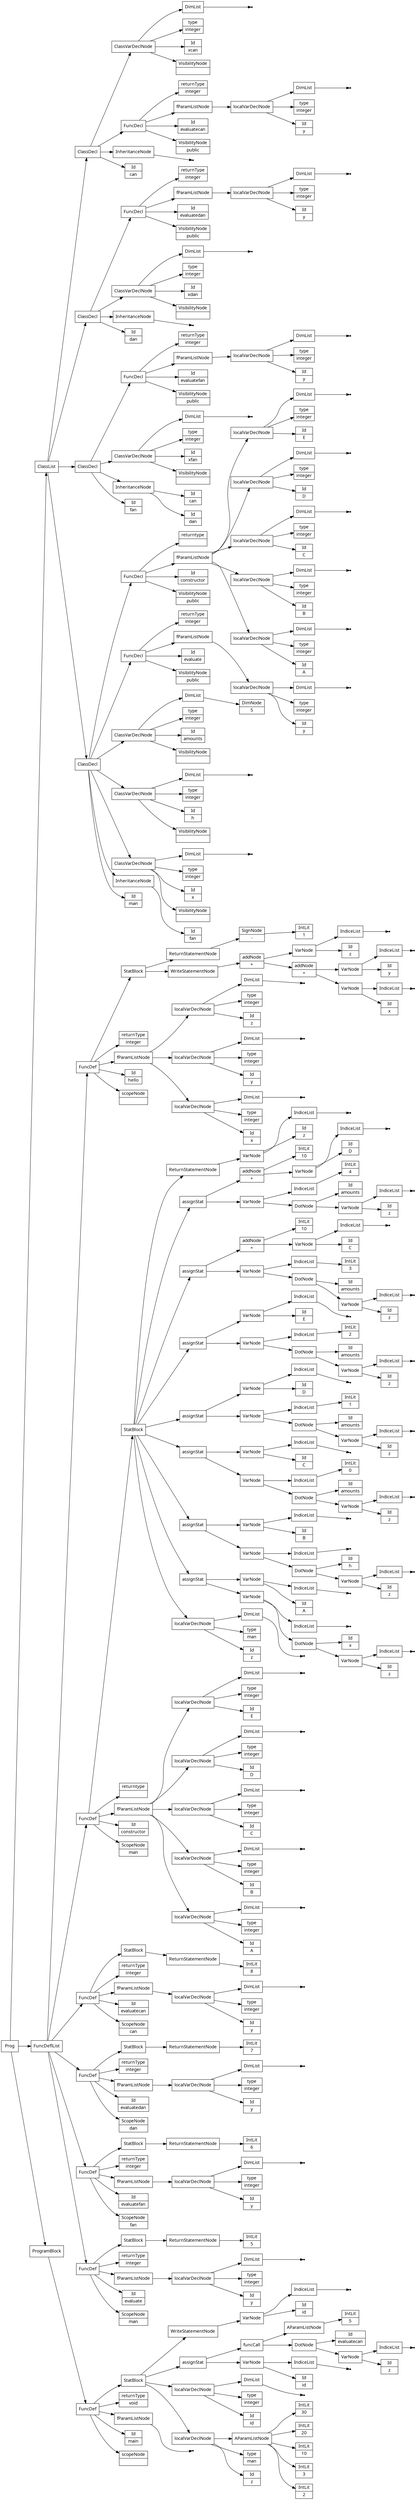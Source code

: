 digraph AST {
node [shape=record];
 node [fontname=Sans];charset="UTF-8" splines=true splines=spline rankdir =LR ordering="out"
0[label="Id|man"];
2[label="Id|fan"];
3[label="InheritanceNode"];
3->2;
4[label="VisibilityNode|"];
5[label="Id|x"];
6[label="type|integer"];
none8[shape="point"];
9[label="DimList"];
9->none8;
10[label="ClassVarDeclNode"];
10->9;
10->6;
10->5;
10->4;
11[label="VisibilityNode|"];
12[label="Id|h"];
13[label="type|integer"];
none15[shape="point"];
16[label="DimList"];
16->none15;
17[label="ClassVarDeclNode"];
17->16;
17->13;
17->12;
17->11;
18[label="VisibilityNode|"];
19[label="Id|amounts"];
20[label="type|integer"];
22[label="DimNode|5"];
23[label="DimList"];
23->22;
24[label="ClassVarDeclNode"];
24->23;
24->20;
24->19;
24->18;
25[label="VisibilityNode|public"];
26[label="Id|evaluate"];
28[label="Id|y"];
29[label="type|integer"];
none31[shape="point"];
32[label="DimList"];
32->none31;
33[label="localVarDeclNode"];
33->32;
33->29;
33->28;
34[label="fParamListNode"];
34->33;
35[label="returnType|integer"];
36[label="FuncDecl"];
36->35;
36->34;
36->26;
36->25;
37[label="VisibilityNode|public"];
38[label="Id|constructor"];
40[label="Id|A"];
41[label="type|integer"];
none43[shape="point"];
44[label="DimList"];
44->none43;
45[label="localVarDeclNode"];
45->44;
45->41;
45->40;
46[label="Id|B"];
47[label="type|integer"];
none49[shape="point"];
50[label="DimList"];
50->none49;
51[label="localVarDeclNode"];
51->50;
51->47;
51->46;
52[label="Id|C"];
53[label="type|integer"];
none55[shape="point"];
56[label="DimList"];
56->none55;
57[label="localVarDeclNode"];
57->56;
57->53;
57->52;
58[label="Id|D"];
59[label="type|integer"];
none61[shape="point"];
62[label="DimList"];
62->none61;
63[label="localVarDeclNode"];
63->62;
63->59;
63->58;
64[label="Id|E"];
65[label="type|integer"];
none67[shape="point"];
68[label="DimList"];
68->none67;
69[label="localVarDeclNode"];
69->68;
69->65;
69->64;
70[label="fParamListNode"];
70->69;
70->63;
70->57;
70->51;
70->45;
71[label="returntype| "];
72[label="FuncDecl"];
72->71;
72->70;
72->38;
72->37;
73[label="ClassDecl"];
73->72;
73->36;
73->24;
73->17;
73->10;
73->3;
73->0;
74[label="Id|fan"];
76[label="Id|dan"];
77[label="Id|can"];
78[label="InheritanceNode"];
78->77;
78->76;
79[label="VisibilityNode|"];
80[label="Id|xfan"];
81[label="type|integer"];
none83[shape="point"];
84[label="DimList"];
84->none83;
85[label="ClassVarDeclNode"];
85->84;
85->81;
85->80;
85->79;
86[label="VisibilityNode|public"];
87[label="Id|evaluatefan"];
89[label="Id|y"];
90[label="type|integer"];
none92[shape="point"];
93[label="DimList"];
93->none92;
94[label="localVarDeclNode"];
94->93;
94->90;
94->89;
95[label="fParamListNode"];
95->94;
96[label="returnType|integer"];
97[label="FuncDecl"];
97->96;
97->95;
97->87;
97->86;
98[label="ClassDecl"];
98->97;
98->85;
98->78;
98->74;
99[label="Id|dan"];
none101[shape="point"];
102[label="InheritanceNode"];
102->none101;
103[label="VisibilityNode|"];
104[label="Id|xdan"];
105[label="type|integer"];
none107[shape="point"];
108[label="DimList"];
108->none107;
109[label="ClassVarDeclNode"];
109->108;
109->105;
109->104;
109->103;
110[label="VisibilityNode|public"];
111[label="Id|evaluatedan"];
113[label="Id|y"];
114[label="type|integer"];
none116[shape="point"];
117[label="DimList"];
117->none116;
118[label="localVarDeclNode"];
118->117;
118->114;
118->113;
119[label="fParamListNode"];
119->118;
120[label="returnType|integer"];
121[label="FuncDecl"];
121->120;
121->119;
121->111;
121->110;
122[label="ClassDecl"];
122->121;
122->109;
122->102;
122->99;
123[label="Id|can"];
none125[shape="point"];
126[label="InheritanceNode"];
126->none125;
127[label="VisibilityNode|public"];
128[label="Id|evaluatecan"];
130[label="Id|y"];
131[label="type|integer"];
none133[shape="point"];
134[label="DimList"];
134->none133;
135[label="localVarDeclNode"];
135->134;
135->131;
135->130;
136[label="fParamListNode"];
136->135;
137[label="returnType|integer"];
138[label="FuncDecl"];
138->137;
138->136;
138->128;
138->127;
139[label="VisibilityNode|"];
140[label="Id|xcan"];
141[label="type|integer"];
none143[shape="point"];
144[label="DimList"];
144->none143;
145[label="ClassVarDeclNode"];
145->144;
145->141;
145->140;
145->139;
146[label="ClassDecl"];
146->145;
146->138;
146->126;
146->123;
148[label="Id|evaluate"];
150[label="Id|y"];
151[label="type|integer"];
none153[shape="point"];
154[label="DimList"];
154->none153;
155[label="localVarDeclNode"];
155->154;
155->151;
155->150;
156[label="fParamListNode"];
156->155;
157[label="returnType|integer"];
159[label="IntLit|5"];
160[label="ReturnStatementNode"];
160->159;
161[label="StatBlock"];
161->160;
162[label="FuncDef"];
147[label="ScopeNode|man"];
162->161;
162->157;
162->156;
162->148;
162->147;
164[label="Id|evaluatefan"];
166[label="Id|y"];
167[label="type|integer"];
none169[shape="point"];
170[label="DimList"];
170->none169;
171[label="localVarDeclNode"];
171->170;
171->167;
171->166;
172[label="fParamListNode"];
172->171;
173[label="returnType|integer"];
175[label="IntLit|6"];
176[label="ReturnStatementNode"];
176->175;
177[label="StatBlock"];
177->176;
178[label="FuncDef"];
163[label="ScopeNode|fan"];
178->177;
178->173;
178->172;
178->164;
178->163;
180[label="Id|evaluatedan"];
182[label="Id|y"];
183[label="type|integer"];
none185[shape="point"];
186[label="DimList"];
186->none185;
187[label="localVarDeclNode"];
187->186;
187->183;
187->182;
188[label="fParamListNode"];
188->187;
189[label="returnType|integer"];
191[label="IntLit|7"];
192[label="ReturnStatementNode"];
192->191;
193[label="StatBlock"];
193->192;
194[label="FuncDef"];
179[label="ScopeNode|dan"];
194->193;
194->189;
194->188;
194->180;
194->179;
196[label="Id|evaluatecan"];
198[label="Id|y"];
199[label="type|integer"];
none201[shape="point"];
202[label="DimList"];
202->none201;
203[label="localVarDeclNode"];
203->202;
203->199;
203->198;
204[label="fParamListNode"];
204->203;
205[label="returnType|integer"];
207[label="IntLit|8"];
208[label="ReturnStatementNode"];
208->207;
209[label="StatBlock"];
209->208;
210[label="FuncDef"];
195[label="ScopeNode|can"];
210->209;
210->205;
210->204;
210->196;
210->195;
212[label="Id|constructor"];
214[label="Id|A"];
215[label="type|integer"];
none217[shape="point"];
218[label="DimList"];
218->none217;
219[label="localVarDeclNode"];
219->218;
219->215;
219->214;
220[label="Id|B"];
221[label="type|integer"];
none223[shape="point"];
224[label="DimList"];
224->none223;
225[label="localVarDeclNode"];
225->224;
225->221;
225->220;
226[label="Id|C"];
227[label="type|integer"];
none229[shape="point"];
230[label="DimList"];
230->none229;
231[label="localVarDeclNode"];
231->230;
231->227;
231->226;
232[label="Id|D"];
233[label="type|integer"];
none235[shape="point"];
236[label="DimList"];
236->none235;
237[label="localVarDeclNode"];
237->236;
237->233;
237->232;
238[label="Id|E"];
239[label="type|integer"];
none241[shape="point"];
242[label="DimList"];
242->none241;
243[label="localVarDeclNode"];
243->242;
243->239;
243->238;
244[label="fParamListNode"];
244->243;
244->237;
244->231;
244->225;
244->219;
245[label="returntype| "];
247[label="Id|z"];
248[label="type|man"];
none250[shape="point"];
251[label="DimList"];
251->none250;
252[label="localVarDeclNode"];
252->251;
252->248;
252->247;
253[label="Id|z"];
none255[shape="point"];
256[label="IndiceList"];
256->none255;
257[label="VarNode"];
257->256;
257->253;
258[label="Id|x"];
259[label="DotNode"];
259->258;
259->257;
none261[shape="point"];
262[label="IndiceList"];
262->none261;
263[label="VarNode"];
263->262;
263->259;
264[label="Id|A"];
none266[shape="point"];
267[label="IndiceList"];
267->none266;
268[label="VarNode"];
268->267;
268->264;
269[label="assignStat"];
269->268;
269->263;
270[label="Id|z"];
none272[shape="point"];
273[label="IndiceList"];
273->none272;
274[label="VarNode"];
274->273;
274->270;
275[label="Id|h"];
276[label="DotNode"];
276->275;
276->274;
none278[shape="point"];
279[label="IndiceList"];
279->none278;
280[label="VarNode"];
280->279;
280->276;
281[label="Id|B"];
none283[shape="point"];
284[label="IndiceList"];
284->none283;
285[label="VarNode"];
285->284;
285->281;
286[label="assignStat"];
286->285;
286->280;
287[label="Id|z"];
none289[shape="point"];
290[label="IndiceList"];
290->none289;
291[label="VarNode"];
291->290;
291->287;
292[label="Id|amounts"];
293[label="DotNode"];
293->292;
293->291;
295[label="IntLit|0"];
296[label="IndiceList"];
296->295;
297[label="VarNode"];
297->296;
297->293;
298[label="Id|C"];
none300[shape="point"];
301[label="IndiceList"];
301->none300;
302[label="VarNode"];
302->301;
302->298;
303[label="assignStat"];
303->302;
303->297;
304[label="Id|z"];
none306[shape="point"];
307[label="IndiceList"];
307->none306;
308[label="VarNode"];
308->307;
308->304;
309[label="Id|amounts"];
310[label="DotNode"];
310->309;
310->308;
312[label="IntLit|1"];
313[label="IndiceList"];
313->312;
314[label="VarNode"];
314->313;
314->310;
315[label="Id|D"];
none317[shape="point"];
318[label="IndiceList"];
318->none317;
319[label="VarNode"];
319->318;
319->315;
320[label="assignStat"];
320->319;
320->314;
321[label="Id|z"];
none323[shape="point"];
324[label="IndiceList"];
324->none323;
325[label="VarNode"];
325->324;
325->321;
326[label="Id|amounts"];
327[label="DotNode"];
327->326;
327->325;
329[label="IntLit|2"];
330[label="IndiceList"];
330->329;
331[label="VarNode"];
331->330;
331->327;
332[label="Id|E"];
none334[shape="point"];
335[label="IndiceList"];
335->none334;
336[label="VarNode"];
336->335;
336->332;
337[label="assignStat"];
337->336;
337->331;
338[label="Id|z"];
none340[shape="point"];
341[label="IndiceList"];
341->none340;
342[label="VarNode"];
342->341;
342->338;
343[label="Id|amounts"];
344[label="DotNode"];
344->343;
344->342;
346[label="IntLit|3"];
347[label="IndiceList"];
347->346;
348[label="VarNode"];
348->347;
348->344;
349[label="Id|C"];
none351[shape="point"];
352[label="IndiceList"];
352->none351;
353[label="VarNode"];
353->352;
353->349;
354[label="addNode|+"];
355[label="IntLit|10"];
354->355;
354->353;
356[label="assignStat"];
356->354;
356->348;
357[label="Id|z"];
none359[shape="point"];
360[label="IndiceList"];
360->none359;
361[label="VarNode"];
361->360;
361->357;
362[label="Id|amounts"];
363[label="DotNode"];
363->362;
363->361;
365[label="IntLit|4"];
366[label="IndiceList"];
366->365;
367[label="VarNode"];
367->366;
367->363;
368[label="Id|D"];
none370[shape="point"];
371[label="IndiceList"];
371->none370;
372[label="VarNode"];
372->371;
372->368;
373[label="addNode|+"];
374[label="IntLit|10"];
373->374;
373->372;
375[label="assignStat"];
375->373;
375->367;
376[label="Id|z"];
none378[shape="point"];
379[label="IndiceList"];
379->none378;
380[label="VarNode"];
380->379;
380->376;
381[label="ReturnStatementNode"];
381->380;
382[label="StatBlock"];
382->381;
382->375;
382->356;
382->337;
382->320;
382->303;
382->286;
382->269;
382->252;
383[label="FuncDef"];
211[label="ScopeNode|man"];
383->382;
383->245;
383->244;
383->212;
383->211;
385[label="scopeNode| "];
none387[shape="point"];
388[label="fParamListNode"];
388->none387;
389[label="returnType|void"];
391[label="Id|z"];
392[label="type|man"];
394[label="IntLit|2"];
395[label="IntLit|3"];
396[label="IntLit|10"];
397[label="IntLit|20"];
398[label="IntLit|30"];
399[label="AParamListNode"];
399->398;
399->397;
399->396;
399->395;
399->394;
400[label="localVarDeclNode"];
400->399;
400->392;
400->391;
401[label="Id|id"];
402[label="type|integer"];
none404[shape="point"];
405[label="DimList"];
405->none404;
406[label="localVarDeclNode"];
406->405;
406->402;
406->401;
407[label="Id|id"];
none409[shape="point"];
410[label="IndiceList"];
410->none409;
411[label="VarNode"];
411->410;
411->407;
412[label="Id|z"];
none414[shape="point"];
415[label="IndiceList"];
415->none414;
416[label="VarNode"];
416->415;
416->412;
417[label="Id|evaluatecan"];
418[label="DotNode"];
418->417;
418->416;
420[label="IntLit|5"];
421[label="AParamListNode"];
421->420;
422[label="funcCall"];
422->421;
422->418;
423[label="assignStat"];
423->422;
423->411;
424[label="Id|id"];
none426[shape="point"];
427[label="IndiceList"];
427->none426;
428[label="VarNode"];
428->427;
428->424;
429[label="WriteStatementNode"];
429->428;
430[label="StatBlock"];
430->429;
430->423;
430->406;
430->400;
431[label="FuncDef"];
384[label="Id|main"];
431->430;
431->389;
431->388;
431->384;
431->385;
433[label="scopeNode| "];
435[label="Id|x"];
436[label="type|integer"];
none438[shape="point"];
439[label="DimList"];
439->none438;
440[label="localVarDeclNode"];
440->439;
440->436;
440->435;
441[label="Id|y"];
442[label="type|integer"];
none444[shape="point"];
445[label="DimList"];
445->none444;
446[label="localVarDeclNode"];
446->445;
446->442;
446->441;
447[label="Id|z"];
448[label="type|integer"];
none450[shape="point"];
451[label="DimList"];
451->none450;
452[label="localVarDeclNode"];
452->451;
452->448;
452->447;
453[label="fParamListNode"];
453->452;
453->446;
453->440;
454[label="returnType|integer"];
456[label="Id|x"];
none458[shape="point"];
459[label="IndiceList"];
459->none458;
460[label="VarNode"];
460->459;
460->456;
461[label="addNode|+"];
462[label="Id|y"];
none464[shape="point"];
465[label="IndiceList"];
465->none464;
466[label="VarNode"];
466->465;
466->462;
461->466;
461->460;
467[label="addNode|+"];
468[label="Id|z"];
none470[shape="point"];
471[label="IndiceList"];
471->none470;
472[label="VarNode"];
472->471;
472->468;
467->472;
467->461;
473[label="WriteStatementNode"];
473->467;
474[label="SignNode|-"];
475[label="IntLit|1"];
474->475;
476[label="ReturnStatementNode"];
476->474;
477[label="StatBlock"];
477->476;
477->473;
478[label="FuncDef"];
432[label="Id|hello"];
478->477;
478->454;
478->453;
478->432;
478->433;
479[label="ClassList"];
480[label="FuncDeflList"];
481[label="Prog"];
482[label="ProgramBlock"];
480->478;
482->431;
480->383;
480->210;
480->194;
480->178;
480->162;
479->146;
479->122;
479->98;
479->73;
481->479;
481->480;
481->482;
}